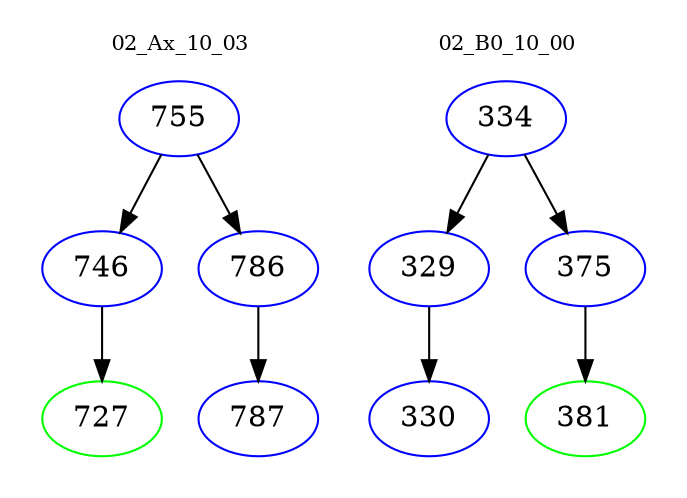 digraph{
subgraph cluster_0 {
color = white
label = "02_Ax_10_03";
fontsize=10;
T0_755 [label="755", color="blue"]
T0_755 -> T0_746 [color="black"]
T0_746 [label="746", color="blue"]
T0_746 -> T0_727 [color="black"]
T0_727 [label="727", color="green"]
T0_755 -> T0_786 [color="black"]
T0_786 [label="786", color="blue"]
T0_786 -> T0_787 [color="black"]
T0_787 [label="787", color="blue"]
}
subgraph cluster_1 {
color = white
label = "02_B0_10_00";
fontsize=10;
T1_334 [label="334", color="blue"]
T1_334 -> T1_329 [color="black"]
T1_329 [label="329", color="blue"]
T1_329 -> T1_330 [color="black"]
T1_330 [label="330", color="blue"]
T1_334 -> T1_375 [color="black"]
T1_375 [label="375", color="blue"]
T1_375 -> T1_381 [color="black"]
T1_381 [label="381", color="green"]
}
}
